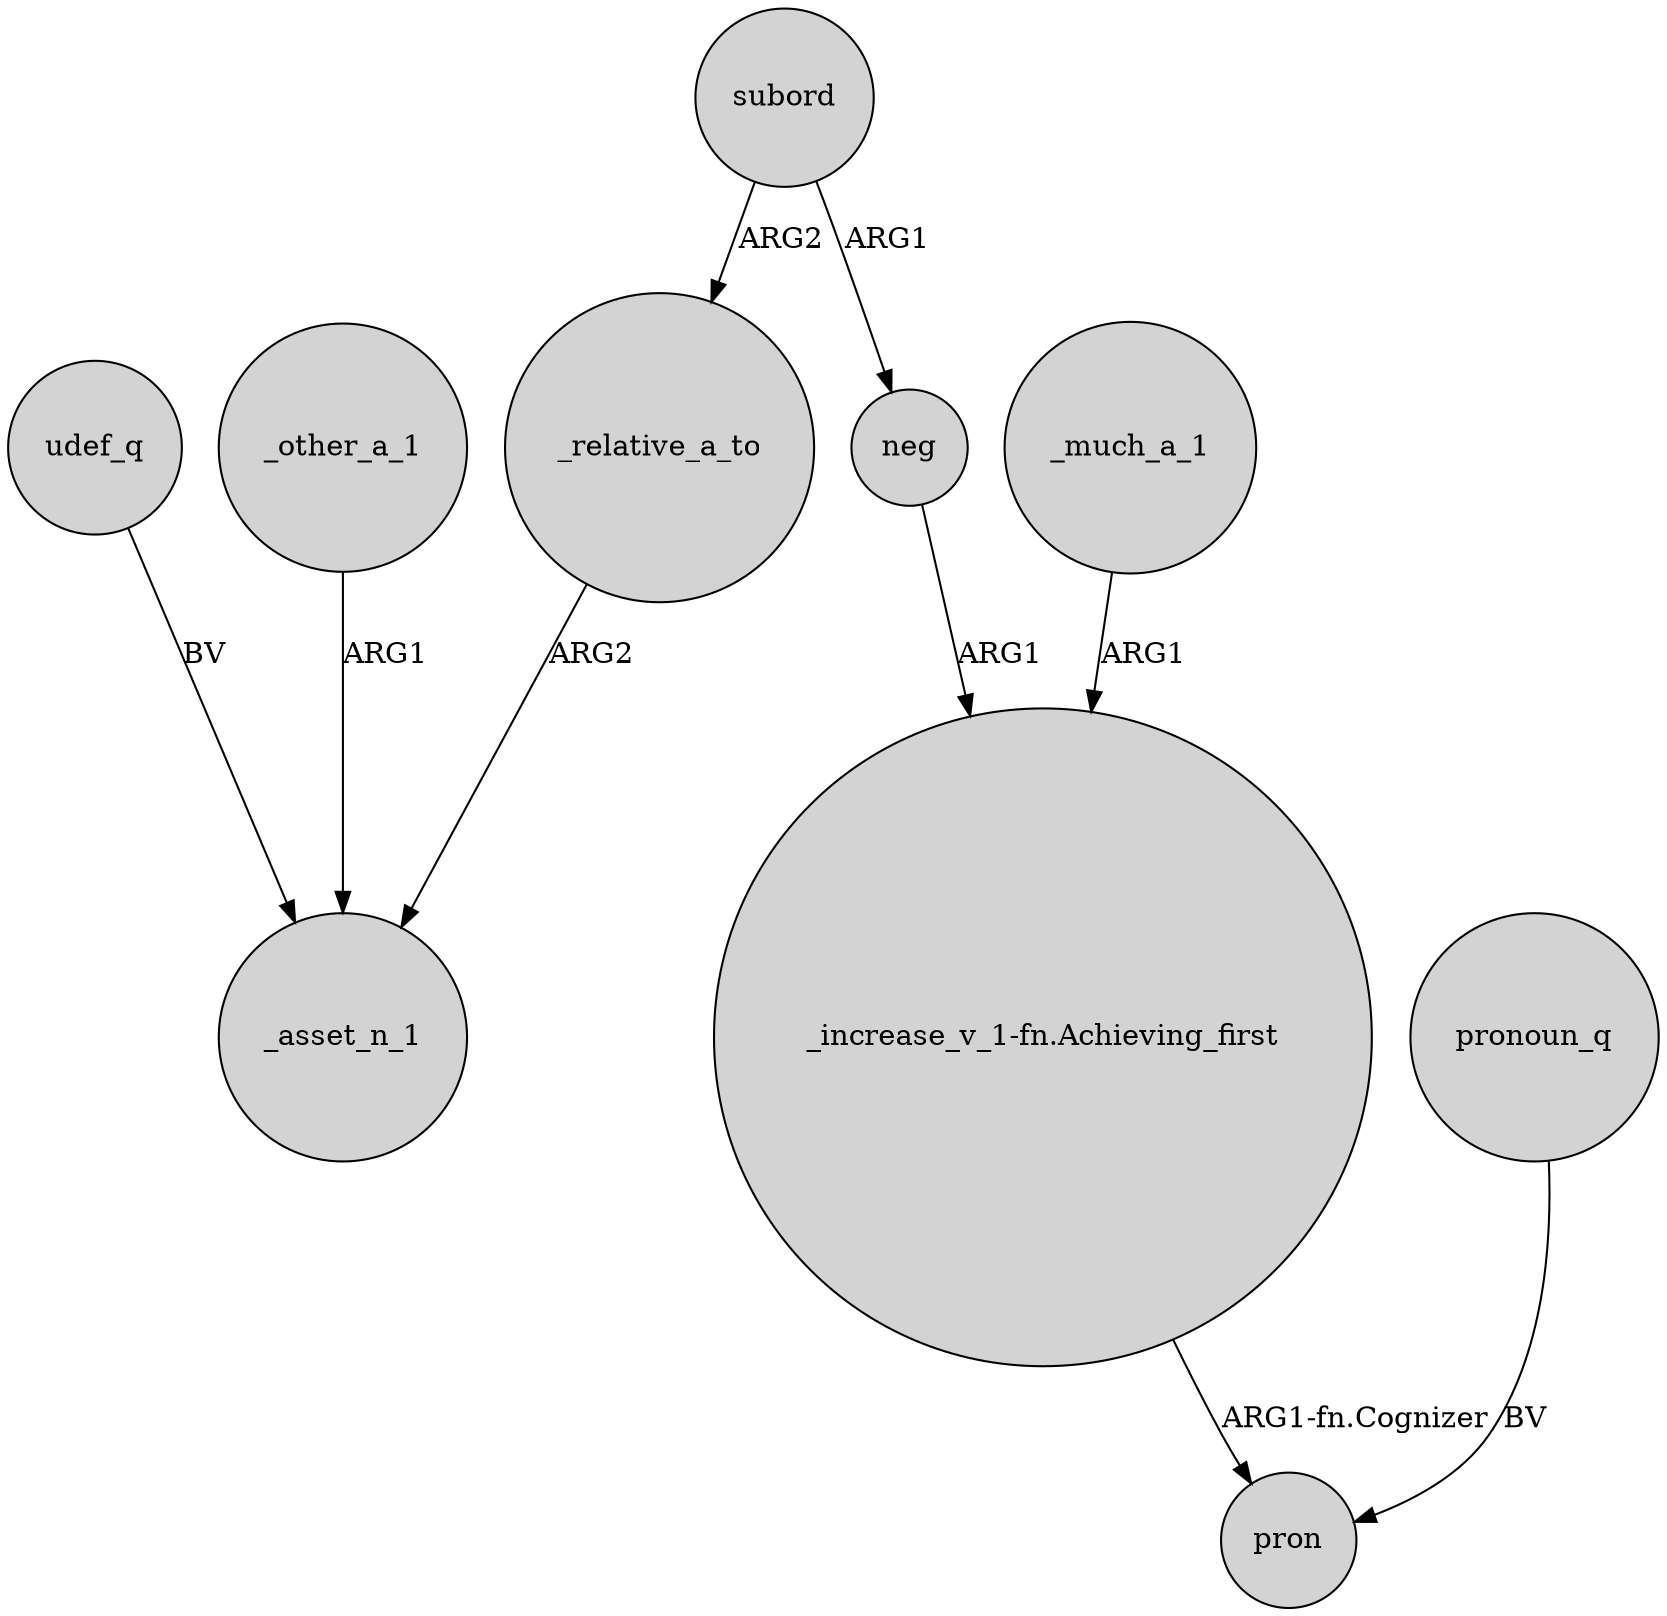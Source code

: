 digraph {
	node [shape=circle style=filled]
	_relative_a_to -> _asset_n_1 [label=ARG2]
	subord -> _relative_a_to [label=ARG2]
	"_increase_v_1-fn.Achieving_first" -> pron [label="ARG1-fn.Cognizer"]
	udef_q -> _asset_n_1 [label=BV]
	_other_a_1 -> _asset_n_1 [label=ARG1]
	subord -> neg [label=ARG1]
	_much_a_1 -> "_increase_v_1-fn.Achieving_first" [label=ARG1]
	neg -> "_increase_v_1-fn.Achieving_first" [label=ARG1]
	pronoun_q -> pron [label=BV]
}
